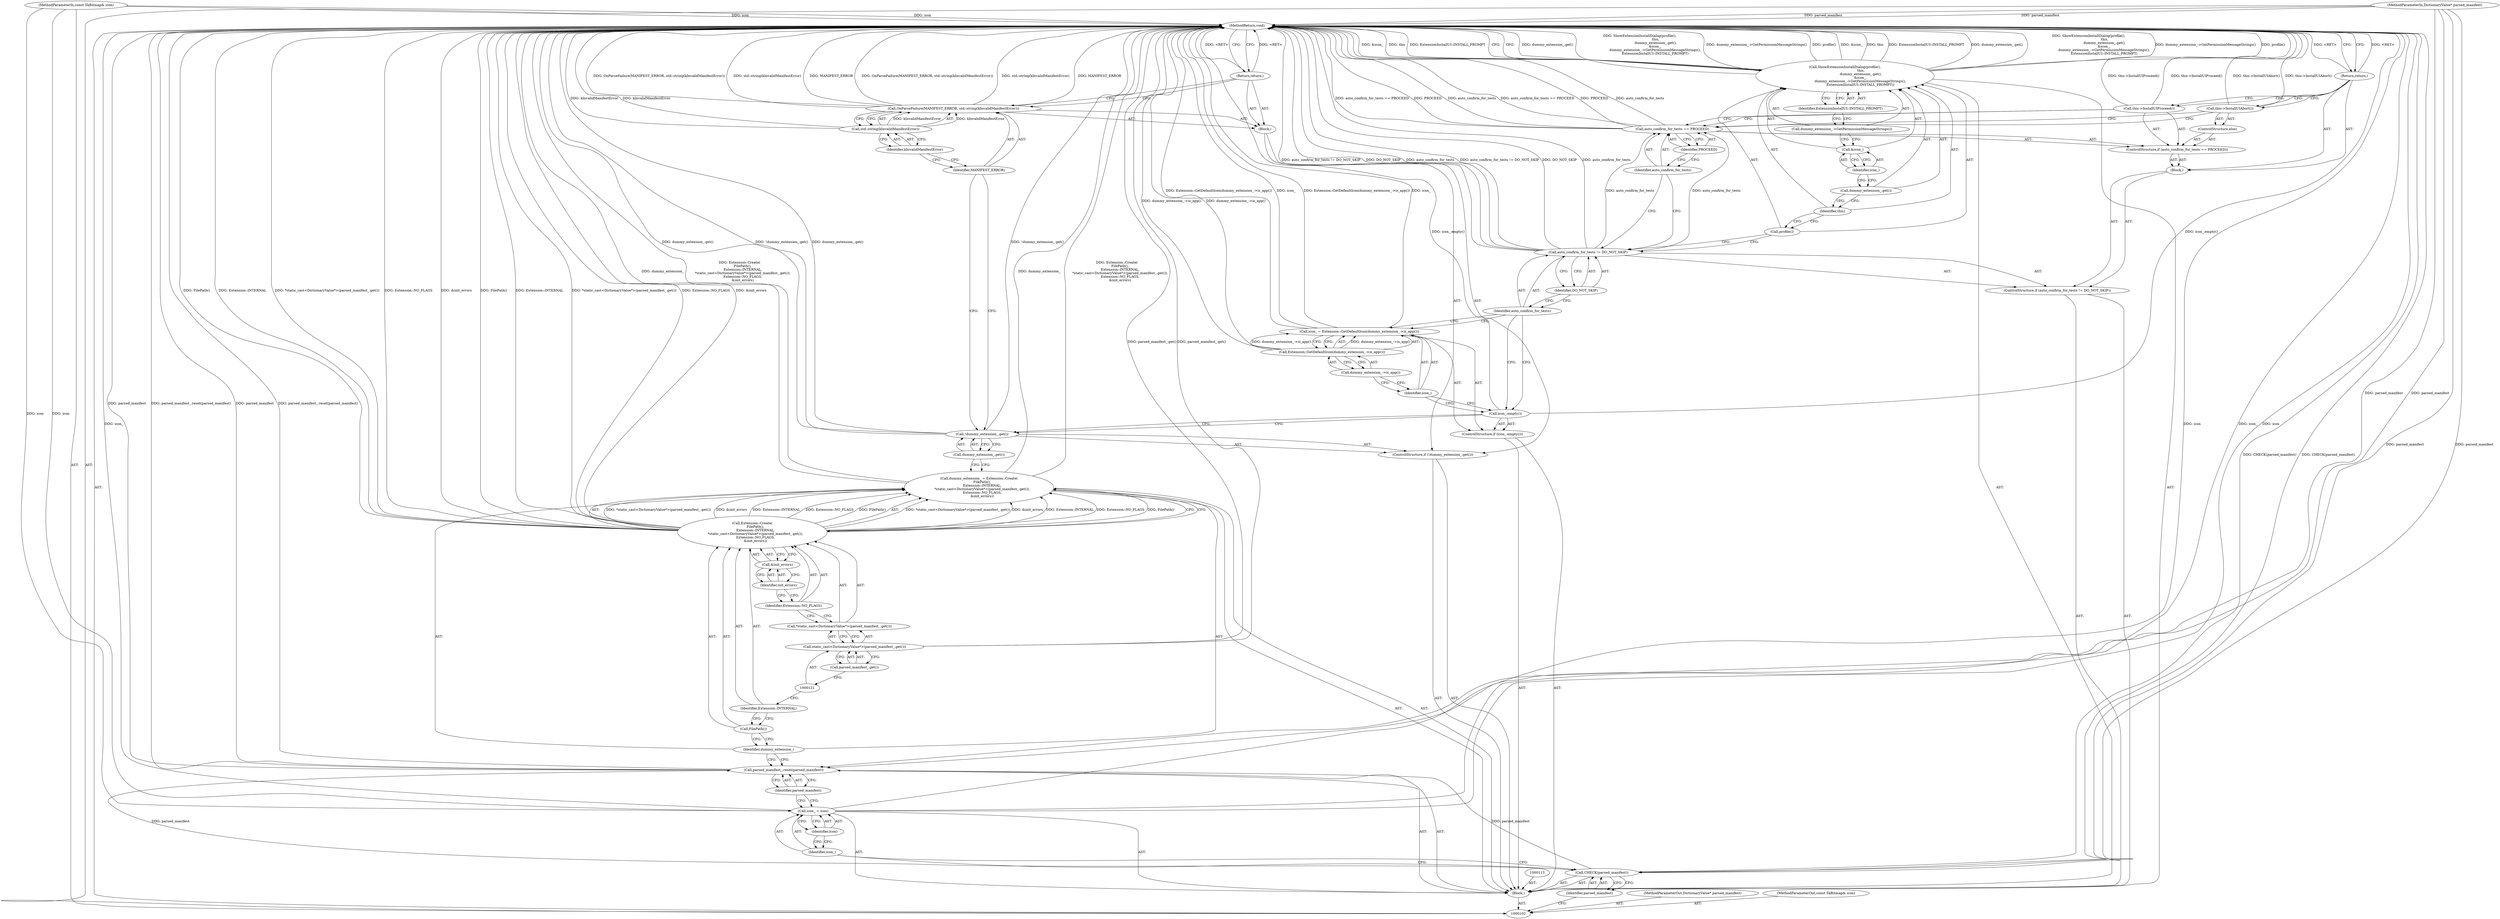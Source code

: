 digraph "0_Chrome_9eb1fd426a04adac0906c81ed88f1089969702ba" {
"1000162" [label="(MethodReturn,void)"];
"1000118" [label="(Identifier,Extension::INTERNAL)"];
"1000122" [label="(Call,parsed_manifest_.get())"];
"1000119" [label="(Call,*static_cast<DictionaryValue*>(parsed_manifest_.get()))"];
"1000120" [label="(Call,static_cast<DictionaryValue*>(parsed_manifest_.get()))"];
"1000123" [label="(Identifier,Extension::NO_FLAGS)"];
"1000124" [label="(Call,&init_errors)"];
"1000125" [label="(Identifier,init_errors)"];
"1000126" [label="(ControlStructure,if (!dummy_extension_.get()))"];
"1000129" [label="(Block,)"];
"1000127" [label="(Call,!dummy_extension_.get())"];
"1000128" [label="(Call,dummy_extension_.get())"];
"1000131" [label="(Identifier,MANIFEST_ERROR)"];
"1000132" [label="(Call,std::string(kInvalidManifestError))"];
"1000130" [label="(Call,OnParseFailure(MANIFEST_ERROR, std::string(kInvalidManifestError)))"];
"1000133" [label="(Identifier,kInvalidManifestError)"];
"1000134" [label="(Return,return;)"];
"1000135" [label="(ControlStructure,if (icon_.empty()))"];
"1000136" [label="(Call,icon_.empty())"];
"1000139" [label="(Call,Extension::GetDefaultIcon(dummy_extension_->is_app()))"];
"1000140" [label="(Call,dummy_extension_->is_app())"];
"1000137" [label="(Call,icon_ = Extension::GetDefaultIcon(dummy_extension_->is_app()))"];
"1000138" [label="(Identifier,icon_)"];
"1000104" [label="(MethodParameterIn,DictionaryValue* parsed_manifest)"];
"1000267" [label="(MethodParameterOut,DictionaryValue* parsed_manifest)"];
"1000103" [label="(MethodParameterIn,const SkBitmap& icon)"];
"1000266" [label="(MethodParameterOut,const SkBitmap& icon)"];
"1000105" [label="(Block,)"];
"1000141" [label="(ControlStructure,if (auto_confirm_for_tests != DO_NOT_SKIP))"];
"1000144" [label="(Identifier,DO_NOT_SKIP)"];
"1000145" [label="(Block,)"];
"1000142" [label="(Call,auto_confirm_for_tests != DO_NOT_SKIP)"];
"1000143" [label="(Identifier,auto_confirm_for_tests)"];
"1000149" [label="(Identifier,PROCEED)"];
"1000146" [label="(ControlStructure,if (auto_confirm_for_tests == PROCEED))"];
"1000147" [label="(Call,auto_confirm_for_tests == PROCEED)"];
"1000148" [label="(Identifier,auto_confirm_for_tests)"];
"1000150" [label="(Call,this->InstallUIProceed())"];
"1000151" [label="(ControlStructure,else)"];
"1000152" [label="(Call,this->InstallUIAbort())"];
"1000153" [label="(Return,return;)"];
"1000106" [label="(Call,CHECK(parsed_manifest))"];
"1000107" [label="(Identifier,parsed_manifest)"];
"1000154" [label="(Call,ShowExtensionInstallDialog(profile(),\n                              this,\n                              dummy_extension_.get(),\n                             &icon_,\n                             dummy_extension_->GetPermissionMessageStrings(),\n                             ExtensionInstallUI::INSTALL_PROMPT))"];
"1000155" [label="(Call,profile())"];
"1000156" [label="(Identifier,this)"];
"1000157" [label="(Call,dummy_extension_.get())"];
"1000158" [label="(Call,&icon_)"];
"1000159" [label="(Identifier,icon_)"];
"1000160" [label="(Call,dummy_extension_->GetPermissionMessageStrings())"];
"1000161" [label="(Identifier,ExtensionInstallUI::INSTALL_PROMPT)"];
"1000110" [label="(Identifier,icon)"];
"1000108" [label="(Call,icon_ = icon)"];
"1000109" [label="(Identifier,icon_)"];
"1000111" [label="(Call,parsed_manifest_.reset(parsed_manifest))"];
"1000112" [label="(Identifier,parsed_manifest)"];
"1000114" [label="(Call,dummy_extension_ = Extension::Create(\n      FilePath(),\n      Extension::INTERNAL,\n      *static_cast<DictionaryValue*>(parsed_manifest_.get()),\n      Extension::NO_FLAGS,\n      &init_errors))"];
"1000115" [label="(Identifier,dummy_extension_)"];
"1000116" [label="(Call,Extension::Create(\n      FilePath(),\n      Extension::INTERNAL,\n      *static_cast<DictionaryValue*>(parsed_manifest_.get()),\n      Extension::NO_FLAGS,\n      &init_errors))"];
"1000117" [label="(Call,FilePath())"];
"1000162" -> "1000102"  [label="AST: "];
"1000162" -> "1000134"  [label="CFG: "];
"1000162" -> "1000153"  [label="CFG: "];
"1000162" -> "1000154"  [label="CFG: "];
"1000134" -> "1000162"  [label="DDG: <RET>"];
"1000153" -> "1000162"  [label="DDG: <RET>"];
"1000116" -> "1000162"  [label="DDG: FilePath()"];
"1000116" -> "1000162"  [label="DDG: Extension::INTERNAL"];
"1000116" -> "1000162"  [label="DDG: *static_cast<DictionaryValue*>(parsed_manifest_.get())"];
"1000116" -> "1000162"  [label="DDG: Extension::NO_FLAGS"];
"1000116" -> "1000162"  [label="DDG: &init_errors"];
"1000130" -> "1000162"  [label="DDG: OnParseFailure(MANIFEST_ERROR, std::string(kInvalidManifestError))"];
"1000130" -> "1000162"  [label="DDG: std::string(kInvalidManifestError)"];
"1000130" -> "1000162"  [label="DDG: MANIFEST_ERROR"];
"1000142" -> "1000162"  [label="DDG: auto_confirm_for_tests != DO_NOT_SKIP"];
"1000142" -> "1000162"  [label="DDG: DO_NOT_SKIP"];
"1000142" -> "1000162"  [label="DDG: auto_confirm_for_tests"];
"1000154" -> "1000162"  [label="DDG: dummy_extension_.get()"];
"1000154" -> "1000162"  [label="DDG: ShowExtensionInstallDialog(profile(),\n                              this,\n                              dummy_extension_.get(),\n                             &icon_,\n                             dummy_extension_->GetPermissionMessageStrings(),\n                             ExtensionInstallUI::INSTALL_PROMPT)"];
"1000154" -> "1000162"  [label="DDG: dummy_extension_->GetPermissionMessageStrings()"];
"1000154" -> "1000162"  [label="DDG: profile()"];
"1000154" -> "1000162"  [label="DDG: &icon_"];
"1000154" -> "1000162"  [label="DDG: this"];
"1000154" -> "1000162"  [label="DDG: ExtensionInstallUI::INSTALL_PROMPT"];
"1000104" -> "1000162"  [label="DDG: parsed_manifest"];
"1000114" -> "1000162"  [label="DDG: dummy_extension_"];
"1000114" -> "1000162"  [label="DDG: Extension::Create(\n      FilePath(),\n      Extension::INTERNAL,\n      *static_cast<DictionaryValue*>(parsed_manifest_.get()),\n      Extension::NO_FLAGS,\n      &init_errors)"];
"1000127" -> "1000162"  [label="DDG: !dummy_extension_.get()"];
"1000127" -> "1000162"  [label="DDG: dummy_extension_.get()"];
"1000150" -> "1000162"  [label="DDG: this->InstallUIProceed()"];
"1000137" -> "1000162"  [label="DDG: Extension::GetDefaultIcon(dummy_extension_->is_app())"];
"1000137" -> "1000162"  [label="DDG: icon_"];
"1000139" -> "1000162"  [label="DDG: dummy_extension_->is_app()"];
"1000152" -> "1000162"  [label="DDG: this->InstallUIAbort()"];
"1000103" -> "1000162"  [label="DDG: icon"];
"1000147" -> "1000162"  [label="DDG: PROCEED"];
"1000147" -> "1000162"  [label="DDG: auto_confirm_for_tests"];
"1000147" -> "1000162"  [label="DDG: auto_confirm_for_tests == PROCEED"];
"1000132" -> "1000162"  [label="DDG: kInvalidManifestError"];
"1000111" -> "1000162"  [label="DDG: parsed_manifest"];
"1000111" -> "1000162"  [label="DDG: parsed_manifest_.reset(parsed_manifest)"];
"1000108" -> "1000162"  [label="DDG: icon"];
"1000108" -> "1000162"  [label="DDG: icon_"];
"1000136" -> "1000162"  [label="DDG: icon_.empty()"];
"1000120" -> "1000162"  [label="DDG: parsed_manifest_.get()"];
"1000106" -> "1000162"  [label="DDG: CHECK(parsed_manifest)"];
"1000118" -> "1000116"  [label="AST: "];
"1000118" -> "1000117"  [label="CFG: "];
"1000121" -> "1000118"  [label="CFG: "];
"1000122" -> "1000120"  [label="AST: "];
"1000122" -> "1000121"  [label="CFG: "];
"1000120" -> "1000122"  [label="CFG: "];
"1000119" -> "1000116"  [label="AST: "];
"1000119" -> "1000120"  [label="CFG: "];
"1000120" -> "1000119"  [label="AST: "];
"1000123" -> "1000119"  [label="CFG: "];
"1000120" -> "1000119"  [label="AST: "];
"1000120" -> "1000122"  [label="CFG: "];
"1000121" -> "1000120"  [label="AST: "];
"1000122" -> "1000120"  [label="AST: "];
"1000119" -> "1000120"  [label="CFG: "];
"1000120" -> "1000162"  [label="DDG: parsed_manifest_.get()"];
"1000123" -> "1000116"  [label="AST: "];
"1000123" -> "1000119"  [label="CFG: "];
"1000125" -> "1000123"  [label="CFG: "];
"1000124" -> "1000116"  [label="AST: "];
"1000124" -> "1000125"  [label="CFG: "];
"1000125" -> "1000124"  [label="AST: "];
"1000116" -> "1000124"  [label="CFG: "];
"1000125" -> "1000124"  [label="AST: "];
"1000125" -> "1000123"  [label="CFG: "];
"1000124" -> "1000125"  [label="CFG: "];
"1000126" -> "1000105"  [label="AST: "];
"1000127" -> "1000126"  [label="AST: "];
"1000129" -> "1000126"  [label="AST: "];
"1000129" -> "1000126"  [label="AST: "];
"1000130" -> "1000129"  [label="AST: "];
"1000134" -> "1000129"  [label="AST: "];
"1000127" -> "1000126"  [label="AST: "];
"1000127" -> "1000128"  [label="CFG: "];
"1000128" -> "1000127"  [label="AST: "];
"1000131" -> "1000127"  [label="CFG: "];
"1000136" -> "1000127"  [label="CFG: "];
"1000127" -> "1000162"  [label="DDG: !dummy_extension_.get()"];
"1000127" -> "1000162"  [label="DDG: dummy_extension_.get()"];
"1000128" -> "1000127"  [label="AST: "];
"1000128" -> "1000114"  [label="CFG: "];
"1000127" -> "1000128"  [label="CFG: "];
"1000131" -> "1000130"  [label="AST: "];
"1000131" -> "1000127"  [label="CFG: "];
"1000133" -> "1000131"  [label="CFG: "];
"1000132" -> "1000130"  [label="AST: "];
"1000132" -> "1000133"  [label="CFG: "];
"1000133" -> "1000132"  [label="AST: "];
"1000130" -> "1000132"  [label="CFG: "];
"1000132" -> "1000162"  [label="DDG: kInvalidManifestError"];
"1000132" -> "1000130"  [label="DDG: kInvalidManifestError"];
"1000130" -> "1000129"  [label="AST: "];
"1000130" -> "1000132"  [label="CFG: "];
"1000131" -> "1000130"  [label="AST: "];
"1000132" -> "1000130"  [label="AST: "];
"1000134" -> "1000130"  [label="CFG: "];
"1000130" -> "1000162"  [label="DDG: OnParseFailure(MANIFEST_ERROR, std::string(kInvalidManifestError))"];
"1000130" -> "1000162"  [label="DDG: std::string(kInvalidManifestError)"];
"1000130" -> "1000162"  [label="DDG: MANIFEST_ERROR"];
"1000132" -> "1000130"  [label="DDG: kInvalidManifestError"];
"1000133" -> "1000132"  [label="AST: "];
"1000133" -> "1000131"  [label="CFG: "];
"1000132" -> "1000133"  [label="CFG: "];
"1000134" -> "1000129"  [label="AST: "];
"1000134" -> "1000130"  [label="CFG: "];
"1000162" -> "1000134"  [label="CFG: "];
"1000134" -> "1000162"  [label="DDG: <RET>"];
"1000135" -> "1000105"  [label="AST: "];
"1000136" -> "1000135"  [label="AST: "];
"1000137" -> "1000135"  [label="AST: "];
"1000136" -> "1000135"  [label="AST: "];
"1000136" -> "1000127"  [label="CFG: "];
"1000138" -> "1000136"  [label="CFG: "];
"1000143" -> "1000136"  [label="CFG: "];
"1000136" -> "1000162"  [label="DDG: icon_.empty()"];
"1000139" -> "1000137"  [label="AST: "];
"1000139" -> "1000140"  [label="CFG: "];
"1000140" -> "1000139"  [label="AST: "];
"1000137" -> "1000139"  [label="CFG: "];
"1000139" -> "1000162"  [label="DDG: dummy_extension_->is_app()"];
"1000139" -> "1000137"  [label="DDG: dummy_extension_->is_app()"];
"1000140" -> "1000139"  [label="AST: "];
"1000140" -> "1000138"  [label="CFG: "];
"1000139" -> "1000140"  [label="CFG: "];
"1000137" -> "1000135"  [label="AST: "];
"1000137" -> "1000139"  [label="CFG: "];
"1000138" -> "1000137"  [label="AST: "];
"1000139" -> "1000137"  [label="AST: "];
"1000143" -> "1000137"  [label="CFG: "];
"1000137" -> "1000162"  [label="DDG: Extension::GetDefaultIcon(dummy_extension_->is_app())"];
"1000137" -> "1000162"  [label="DDG: icon_"];
"1000139" -> "1000137"  [label="DDG: dummy_extension_->is_app()"];
"1000138" -> "1000137"  [label="AST: "];
"1000138" -> "1000136"  [label="CFG: "];
"1000140" -> "1000138"  [label="CFG: "];
"1000104" -> "1000102"  [label="AST: "];
"1000104" -> "1000162"  [label="DDG: parsed_manifest"];
"1000104" -> "1000106"  [label="DDG: parsed_manifest"];
"1000104" -> "1000111"  [label="DDG: parsed_manifest"];
"1000267" -> "1000102"  [label="AST: "];
"1000103" -> "1000102"  [label="AST: "];
"1000103" -> "1000162"  [label="DDG: icon"];
"1000103" -> "1000108"  [label="DDG: icon"];
"1000266" -> "1000102"  [label="AST: "];
"1000105" -> "1000102"  [label="AST: "];
"1000106" -> "1000105"  [label="AST: "];
"1000108" -> "1000105"  [label="AST: "];
"1000111" -> "1000105"  [label="AST: "];
"1000113" -> "1000105"  [label="AST: "];
"1000114" -> "1000105"  [label="AST: "];
"1000126" -> "1000105"  [label="AST: "];
"1000135" -> "1000105"  [label="AST: "];
"1000141" -> "1000105"  [label="AST: "];
"1000154" -> "1000105"  [label="AST: "];
"1000141" -> "1000105"  [label="AST: "];
"1000142" -> "1000141"  [label="AST: "];
"1000145" -> "1000141"  [label="AST: "];
"1000144" -> "1000142"  [label="AST: "];
"1000144" -> "1000143"  [label="CFG: "];
"1000142" -> "1000144"  [label="CFG: "];
"1000145" -> "1000141"  [label="AST: "];
"1000146" -> "1000145"  [label="AST: "];
"1000153" -> "1000145"  [label="AST: "];
"1000142" -> "1000141"  [label="AST: "];
"1000142" -> "1000144"  [label="CFG: "];
"1000143" -> "1000142"  [label="AST: "];
"1000144" -> "1000142"  [label="AST: "];
"1000148" -> "1000142"  [label="CFG: "];
"1000155" -> "1000142"  [label="CFG: "];
"1000142" -> "1000162"  [label="DDG: auto_confirm_for_tests != DO_NOT_SKIP"];
"1000142" -> "1000162"  [label="DDG: DO_NOT_SKIP"];
"1000142" -> "1000162"  [label="DDG: auto_confirm_for_tests"];
"1000142" -> "1000147"  [label="DDG: auto_confirm_for_tests"];
"1000143" -> "1000142"  [label="AST: "];
"1000143" -> "1000137"  [label="CFG: "];
"1000143" -> "1000136"  [label="CFG: "];
"1000144" -> "1000143"  [label="CFG: "];
"1000149" -> "1000147"  [label="AST: "];
"1000149" -> "1000148"  [label="CFG: "];
"1000147" -> "1000149"  [label="CFG: "];
"1000146" -> "1000145"  [label="AST: "];
"1000147" -> "1000146"  [label="AST: "];
"1000150" -> "1000146"  [label="AST: "];
"1000151" -> "1000146"  [label="AST: "];
"1000147" -> "1000146"  [label="AST: "];
"1000147" -> "1000149"  [label="CFG: "];
"1000148" -> "1000147"  [label="AST: "];
"1000149" -> "1000147"  [label="AST: "];
"1000150" -> "1000147"  [label="CFG: "];
"1000152" -> "1000147"  [label="CFG: "];
"1000147" -> "1000162"  [label="DDG: PROCEED"];
"1000147" -> "1000162"  [label="DDG: auto_confirm_for_tests"];
"1000147" -> "1000162"  [label="DDG: auto_confirm_for_tests == PROCEED"];
"1000142" -> "1000147"  [label="DDG: auto_confirm_for_tests"];
"1000148" -> "1000147"  [label="AST: "];
"1000148" -> "1000142"  [label="CFG: "];
"1000149" -> "1000148"  [label="CFG: "];
"1000150" -> "1000146"  [label="AST: "];
"1000150" -> "1000147"  [label="CFG: "];
"1000153" -> "1000150"  [label="CFG: "];
"1000150" -> "1000162"  [label="DDG: this->InstallUIProceed()"];
"1000151" -> "1000146"  [label="AST: "];
"1000152" -> "1000151"  [label="AST: "];
"1000152" -> "1000151"  [label="AST: "];
"1000152" -> "1000147"  [label="CFG: "];
"1000153" -> "1000152"  [label="CFG: "];
"1000152" -> "1000162"  [label="DDG: this->InstallUIAbort()"];
"1000153" -> "1000145"  [label="AST: "];
"1000153" -> "1000150"  [label="CFG: "];
"1000153" -> "1000152"  [label="CFG: "];
"1000162" -> "1000153"  [label="CFG: "];
"1000153" -> "1000162"  [label="DDG: <RET>"];
"1000106" -> "1000105"  [label="AST: "];
"1000106" -> "1000107"  [label="CFG: "];
"1000107" -> "1000106"  [label="AST: "];
"1000109" -> "1000106"  [label="CFG: "];
"1000106" -> "1000162"  [label="DDG: CHECK(parsed_manifest)"];
"1000104" -> "1000106"  [label="DDG: parsed_manifest"];
"1000106" -> "1000111"  [label="DDG: parsed_manifest"];
"1000107" -> "1000106"  [label="AST: "];
"1000107" -> "1000102"  [label="CFG: "];
"1000106" -> "1000107"  [label="CFG: "];
"1000154" -> "1000105"  [label="AST: "];
"1000154" -> "1000161"  [label="CFG: "];
"1000155" -> "1000154"  [label="AST: "];
"1000156" -> "1000154"  [label="AST: "];
"1000157" -> "1000154"  [label="AST: "];
"1000158" -> "1000154"  [label="AST: "];
"1000160" -> "1000154"  [label="AST: "];
"1000161" -> "1000154"  [label="AST: "];
"1000162" -> "1000154"  [label="CFG: "];
"1000154" -> "1000162"  [label="DDG: dummy_extension_.get()"];
"1000154" -> "1000162"  [label="DDG: ShowExtensionInstallDialog(profile(),\n                              this,\n                              dummy_extension_.get(),\n                             &icon_,\n                             dummy_extension_->GetPermissionMessageStrings(),\n                             ExtensionInstallUI::INSTALL_PROMPT)"];
"1000154" -> "1000162"  [label="DDG: dummy_extension_->GetPermissionMessageStrings()"];
"1000154" -> "1000162"  [label="DDG: profile()"];
"1000154" -> "1000162"  [label="DDG: &icon_"];
"1000154" -> "1000162"  [label="DDG: this"];
"1000154" -> "1000162"  [label="DDG: ExtensionInstallUI::INSTALL_PROMPT"];
"1000155" -> "1000154"  [label="AST: "];
"1000155" -> "1000142"  [label="CFG: "];
"1000156" -> "1000155"  [label="CFG: "];
"1000156" -> "1000154"  [label="AST: "];
"1000156" -> "1000155"  [label="CFG: "];
"1000157" -> "1000156"  [label="CFG: "];
"1000157" -> "1000154"  [label="AST: "];
"1000157" -> "1000156"  [label="CFG: "];
"1000159" -> "1000157"  [label="CFG: "];
"1000158" -> "1000154"  [label="AST: "];
"1000158" -> "1000159"  [label="CFG: "];
"1000159" -> "1000158"  [label="AST: "];
"1000160" -> "1000158"  [label="CFG: "];
"1000159" -> "1000158"  [label="AST: "];
"1000159" -> "1000157"  [label="CFG: "];
"1000158" -> "1000159"  [label="CFG: "];
"1000160" -> "1000154"  [label="AST: "];
"1000160" -> "1000158"  [label="CFG: "];
"1000161" -> "1000160"  [label="CFG: "];
"1000161" -> "1000154"  [label="AST: "];
"1000161" -> "1000160"  [label="CFG: "];
"1000154" -> "1000161"  [label="CFG: "];
"1000110" -> "1000108"  [label="AST: "];
"1000110" -> "1000109"  [label="CFG: "];
"1000108" -> "1000110"  [label="CFG: "];
"1000108" -> "1000105"  [label="AST: "];
"1000108" -> "1000110"  [label="CFG: "];
"1000109" -> "1000108"  [label="AST: "];
"1000110" -> "1000108"  [label="AST: "];
"1000112" -> "1000108"  [label="CFG: "];
"1000108" -> "1000162"  [label="DDG: icon"];
"1000108" -> "1000162"  [label="DDG: icon_"];
"1000103" -> "1000108"  [label="DDG: icon"];
"1000109" -> "1000108"  [label="AST: "];
"1000109" -> "1000106"  [label="CFG: "];
"1000110" -> "1000109"  [label="CFG: "];
"1000111" -> "1000105"  [label="AST: "];
"1000111" -> "1000112"  [label="CFG: "];
"1000112" -> "1000111"  [label="AST: "];
"1000115" -> "1000111"  [label="CFG: "];
"1000111" -> "1000162"  [label="DDG: parsed_manifest"];
"1000111" -> "1000162"  [label="DDG: parsed_manifest_.reset(parsed_manifest)"];
"1000106" -> "1000111"  [label="DDG: parsed_manifest"];
"1000104" -> "1000111"  [label="DDG: parsed_manifest"];
"1000112" -> "1000111"  [label="AST: "];
"1000112" -> "1000108"  [label="CFG: "];
"1000111" -> "1000112"  [label="CFG: "];
"1000114" -> "1000105"  [label="AST: "];
"1000114" -> "1000116"  [label="CFG: "];
"1000115" -> "1000114"  [label="AST: "];
"1000116" -> "1000114"  [label="AST: "];
"1000128" -> "1000114"  [label="CFG: "];
"1000114" -> "1000162"  [label="DDG: dummy_extension_"];
"1000114" -> "1000162"  [label="DDG: Extension::Create(\n      FilePath(),\n      Extension::INTERNAL,\n      *static_cast<DictionaryValue*>(parsed_manifest_.get()),\n      Extension::NO_FLAGS,\n      &init_errors)"];
"1000116" -> "1000114"  [label="DDG: *static_cast<DictionaryValue*>(parsed_manifest_.get())"];
"1000116" -> "1000114"  [label="DDG: &init_errors"];
"1000116" -> "1000114"  [label="DDG: Extension::INTERNAL"];
"1000116" -> "1000114"  [label="DDG: Extension::NO_FLAGS"];
"1000116" -> "1000114"  [label="DDG: FilePath()"];
"1000115" -> "1000114"  [label="AST: "];
"1000115" -> "1000111"  [label="CFG: "];
"1000117" -> "1000115"  [label="CFG: "];
"1000116" -> "1000114"  [label="AST: "];
"1000116" -> "1000124"  [label="CFG: "];
"1000117" -> "1000116"  [label="AST: "];
"1000118" -> "1000116"  [label="AST: "];
"1000119" -> "1000116"  [label="AST: "];
"1000123" -> "1000116"  [label="AST: "];
"1000124" -> "1000116"  [label="AST: "];
"1000114" -> "1000116"  [label="CFG: "];
"1000116" -> "1000162"  [label="DDG: FilePath()"];
"1000116" -> "1000162"  [label="DDG: Extension::INTERNAL"];
"1000116" -> "1000162"  [label="DDG: *static_cast<DictionaryValue*>(parsed_manifest_.get())"];
"1000116" -> "1000162"  [label="DDG: Extension::NO_FLAGS"];
"1000116" -> "1000162"  [label="DDG: &init_errors"];
"1000116" -> "1000114"  [label="DDG: *static_cast<DictionaryValue*>(parsed_manifest_.get())"];
"1000116" -> "1000114"  [label="DDG: &init_errors"];
"1000116" -> "1000114"  [label="DDG: Extension::INTERNAL"];
"1000116" -> "1000114"  [label="DDG: Extension::NO_FLAGS"];
"1000116" -> "1000114"  [label="DDG: FilePath()"];
"1000117" -> "1000116"  [label="AST: "];
"1000117" -> "1000115"  [label="CFG: "];
"1000118" -> "1000117"  [label="CFG: "];
}
